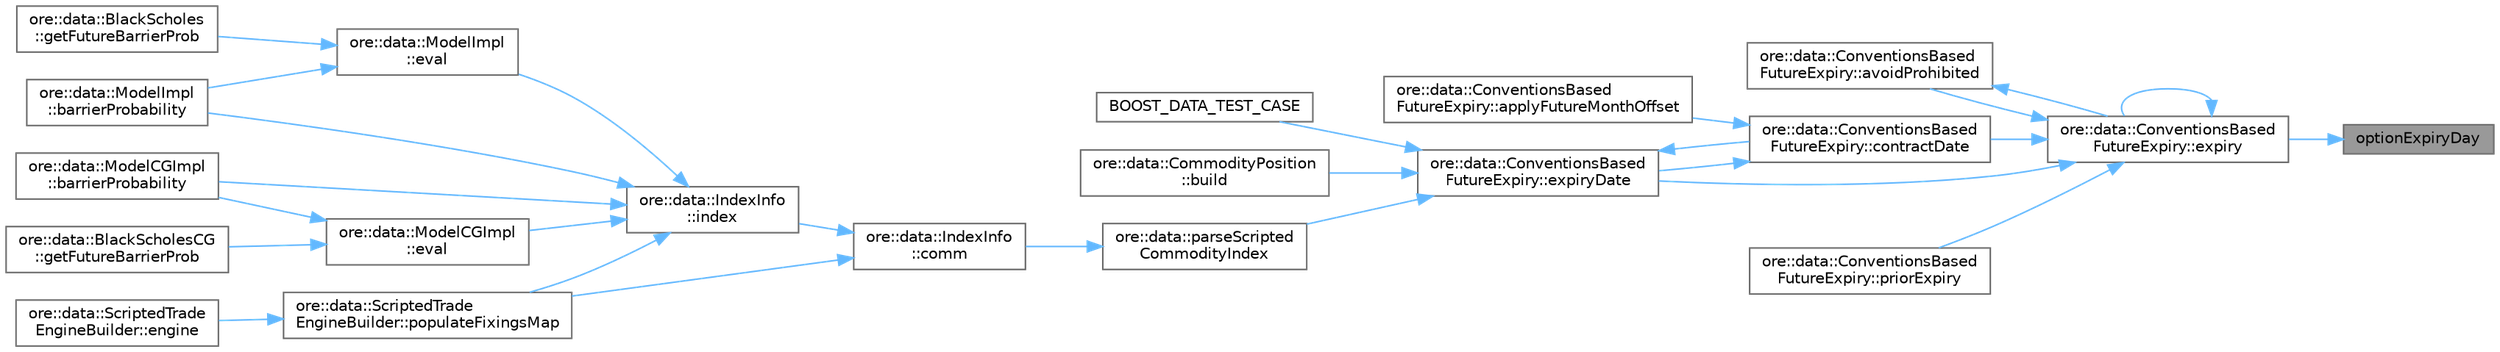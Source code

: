 digraph "optionExpiryDay"
{
 // INTERACTIVE_SVG=YES
 // LATEX_PDF_SIZE
  bgcolor="transparent";
  edge [fontname=Helvetica,fontsize=10,labelfontname=Helvetica,labelfontsize=10];
  node [fontname=Helvetica,fontsize=10,shape=box,height=0.2,width=0.4];
  rankdir="RL";
  Node1 [label="optionExpiryDay",height=0.2,width=0.4,color="gray40", fillcolor="grey60", style="filled", fontcolor="black",tooltip=" "];
  Node1 -> Node2 [dir="back",color="steelblue1",style="solid"];
  Node2 [label="ore::data::ConventionsBased\lFutureExpiry::expiry",height=0.2,width=0.4,color="grey40", fillcolor="white", style="filled",URL="$classore_1_1data_1_1_conventions_based_future_expiry.html#a5f51eb3c35521d6da9190729a50dee6b",tooltip="Given a contractMonth, a contractYear and conventions, calculate the contract expiry date."];
  Node2 -> Node3 [dir="back",color="steelblue1",style="solid"];
  Node3 [label="ore::data::ConventionsBased\lFutureExpiry::avoidProhibited",height=0.2,width=0.4,color="grey40", fillcolor="white", style="filled",URL="$classore_1_1data_1_1_conventions_based_future_expiry.html#a5e62d1af433ac8508e0ee1c7e9570884",tooltip="Account for prohibited expiries."];
  Node3 -> Node2 [dir="back",color="steelblue1",style="solid"];
  Node2 -> Node4 [dir="back",color="steelblue1",style="solid"];
  Node4 [label="ore::data::ConventionsBased\lFutureExpiry::contractDate",height=0.2,width=0.4,color="grey40", fillcolor="white", style="filled",URL="$classore_1_1data_1_1_conventions_based_future_expiry.html#a9d7220cd76b1667b4165b5f206c3bf28",tooltip=" "];
  Node4 -> Node5 [dir="back",color="steelblue1",style="solid"];
  Node5 [label="ore::data::ConventionsBased\lFutureExpiry::applyFutureMonthOffset",height=0.2,width=0.4,color="grey40", fillcolor="white", style="filled",URL="$classore_1_1data_1_1_conventions_based_future_expiry.html#a7dcbb077a2236bb3e11306e8ca392a36",tooltip=" "];
  Node4 -> Node6 [dir="back",color="steelblue1",style="solid"];
  Node6 [label="ore::data::ConventionsBased\lFutureExpiry::expiryDate",height=0.2,width=0.4,color="grey40", fillcolor="white", style="filled",URL="$classore_1_1data_1_1_conventions_based_future_expiry.html#a7fca9325c213578c4b07e8e8de5a7dfa",tooltip=" "];
  Node6 -> Node7 [dir="back",color="steelblue1",style="solid"];
  Node7 [label="BOOST_DATA_TEST_CASE",height=0.2,width=0.4,color="grey40", fillcolor="white", style="filled",URL="$test_2conventionsbasedfutureexpiry_8cpp.html#afeaab8386141406f310f9e2ef058b56c",tooltip=" "];
  Node6 -> Node8 [dir="back",color="steelblue1",style="solid"];
  Node8 [label="ore::data::CommodityPosition\l::build",height=0.2,width=0.4,color="grey40", fillcolor="white", style="filled",URL="$classore_1_1data_1_1_commodity_position.html#ab1db499ff5e65c59fd2009d62276fdaf",tooltip=" "];
  Node6 -> Node4 [dir="back",color="steelblue1",style="solid"];
  Node6 -> Node9 [dir="back",color="steelblue1",style="solid"];
  Node9 [label="ore::data::parseScripted\lCommodityIndex",height=0.2,width=0.4,color="grey40", fillcolor="white", style="filled",URL="$namespaceore_1_1data.html#af114683924c454a25c16c32f58dbe8bf",tooltip=" "];
  Node9 -> Node10 [dir="back",color="steelblue1",style="solid"];
  Node10 [label="ore::data::IndexInfo\l::comm",height=0.2,width=0.4,color="grey40", fillcolor="white", style="filled",URL="$classore_1_1data_1_1_index_info.html#abafc48290dd88aec0e49edaa1d08c02e",tooltip=" "];
  Node10 -> Node11 [dir="back",color="steelblue1",style="solid"];
  Node11 [label="ore::data::IndexInfo\l::index",height=0.2,width=0.4,color="grey40", fillcolor="white", style="filled",URL="$classore_1_1data_1_1_index_info.html#a048b99d07832f71a6ff085a8f1fcb3c9",tooltip=" "];
  Node11 -> Node12 [dir="back",color="steelblue1",style="solid"];
  Node12 [label="ore::data::ModelImpl\l::barrierProbability",height=0.2,width=0.4,color="grey40", fillcolor="white", style="filled",URL="$classore_1_1data_1_1_model_impl.html#a4ac21d3f7cd5f0f32151f1a7f55b5c08",tooltip=" "];
  Node11 -> Node13 [dir="back",color="steelblue1",style="solid"];
  Node13 [label="ore::data::ModelCGImpl\l::barrierProbability",height=0.2,width=0.4,color="grey40", fillcolor="white", style="filled",URL="$classore_1_1data_1_1_model_c_g_impl.html#a935b238fcd1d59e45582e83c9de40ba8",tooltip=" "];
  Node11 -> Node14 [dir="back",color="steelblue1",style="solid"];
  Node14 [label="ore::data::ModelCGImpl\l::eval",height=0.2,width=0.4,color="grey40", fillcolor="white", style="filled",URL="$classore_1_1data_1_1_model_c_g_impl.html#af4890e5ce9f5da39271fcd03a5fa4ded",tooltip=" "];
  Node14 -> Node13 [dir="back",color="steelblue1",style="solid"];
  Node14 -> Node15 [dir="back",color="steelblue1",style="solid"];
  Node15 [label="ore::data::BlackScholesCG\l::getFutureBarrierProb",height=0.2,width=0.4,color="grey40", fillcolor="white", style="filled",URL="$classore_1_1data_1_1_black_scholes_c_g.html#a4881d30442518e57e72ec865222d5940",tooltip=" "];
  Node11 -> Node16 [dir="back",color="steelblue1",style="solid"];
  Node16 [label="ore::data::ModelImpl\l::eval",height=0.2,width=0.4,color="grey40", fillcolor="white", style="filled",URL="$classore_1_1data_1_1_model_impl.html#a81a2b43ee72d5f48b3882dd1f906f753",tooltip=" "];
  Node16 -> Node12 [dir="back",color="steelblue1",style="solid"];
  Node16 -> Node17 [dir="back",color="steelblue1",style="solid"];
  Node17 [label="ore::data::BlackScholes\l::getFutureBarrierProb",height=0.2,width=0.4,color="grey40", fillcolor="white", style="filled",URL="$classore_1_1data_1_1_black_scholes.html#a1750263c28cbb6063301d48df87c0541",tooltip=" "];
  Node11 -> Node18 [dir="back",color="steelblue1",style="solid"];
  Node18 [label="ore::data::ScriptedTrade\lEngineBuilder::populateFixingsMap",height=0.2,width=0.4,color="grey40", fillcolor="white", style="filled",URL="$classore_1_1data_1_1_scripted_trade_engine_builder.html#ae84ff5f56b92bdffaec8771a2cf24cb2",tooltip=" "];
  Node18 -> Node19 [dir="back",color="steelblue1",style="solid"];
  Node19 [label="ore::data::ScriptedTrade\lEngineBuilder::engine",height=0.2,width=0.4,color="grey40", fillcolor="white", style="filled",URL="$classore_1_1data_1_1_scripted_trade_engine_builder.html#afa7bc32050325672e45000b32d62ec0b",tooltip=" "];
  Node10 -> Node18 [dir="back",color="steelblue1",style="solid"];
  Node2 -> Node2 [dir="back",color="steelblue1",style="solid"];
  Node2 -> Node6 [dir="back",color="steelblue1",style="solid"];
  Node2 -> Node20 [dir="back",color="steelblue1",style="solid"];
  Node20 [label="ore::data::ConventionsBased\lFutureExpiry::priorExpiry",height=0.2,width=0.4,color="grey40", fillcolor="white", style="filled",URL="$classore_1_1data_1_1_conventions_based_future_expiry.html#a7012a5245486e866704b219d52ea7df8",tooltip=" "];
}
